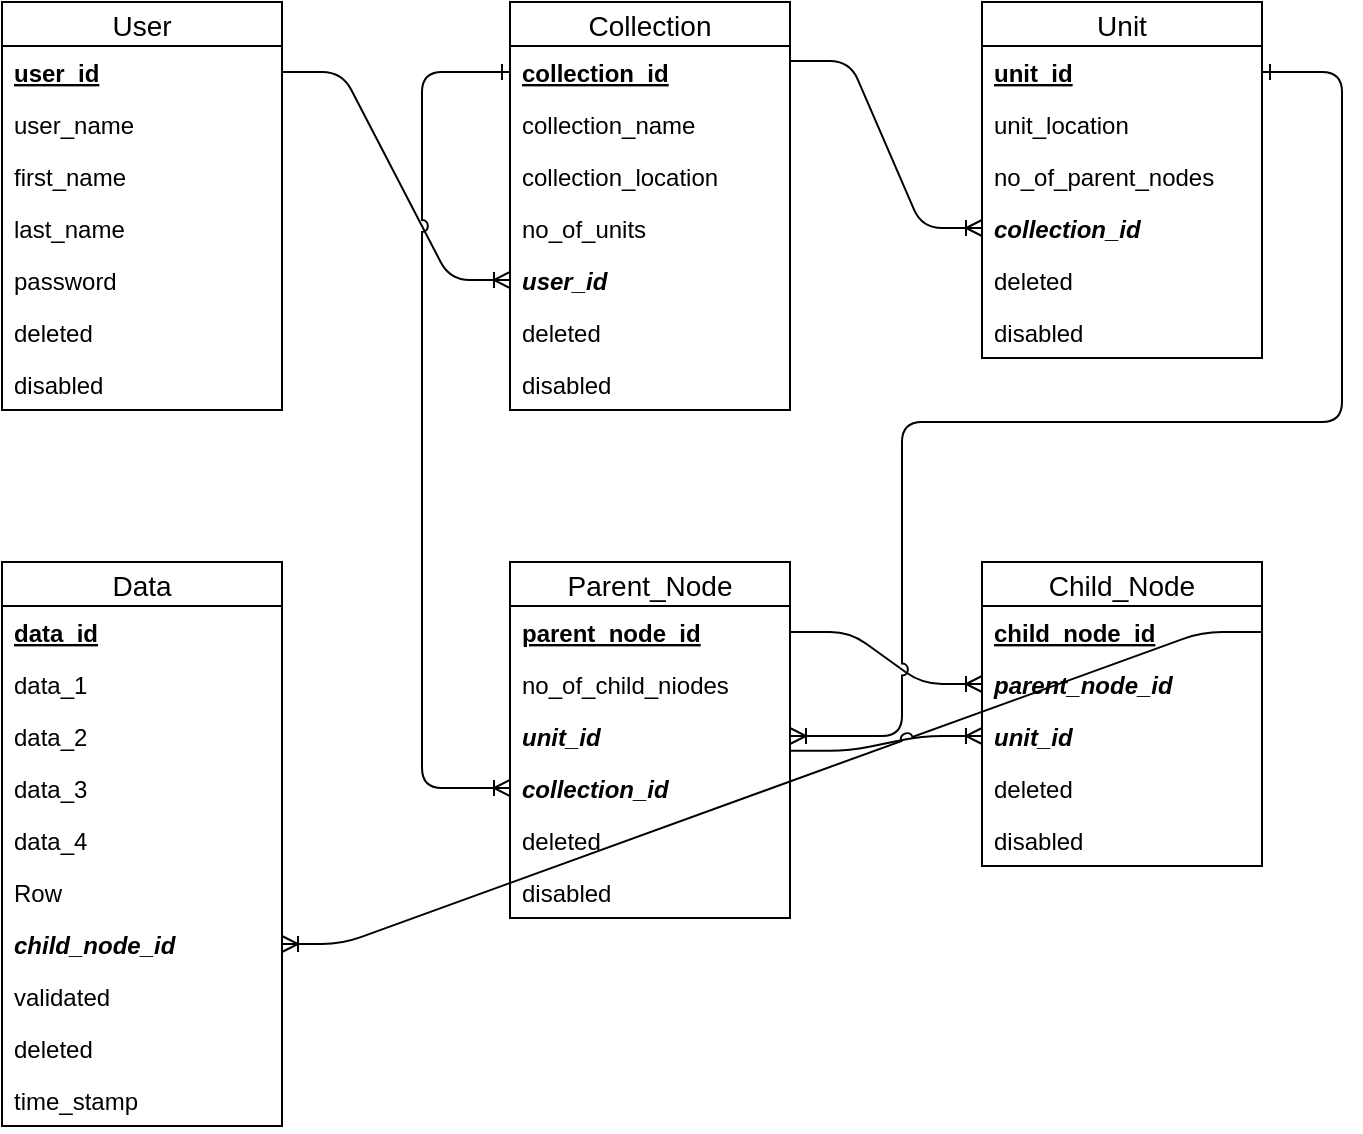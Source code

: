 <mxfile version="12.7.9" type="github" pages="2">
  <diagram id="C5RBs43oDa-KdzZeNtuy" name="Page-1">
    <mxGraphModel dx="981" dy="556" grid="1" gridSize="10" guides="1" tooltips="1" connect="1" arrows="1" fold="1" page="1" pageScale="1" pageWidth="827" pageHeight="1169" math="0" shadow="0">
      <root>
        <mxCell id="WIyWlLk6GJQsqaUBKTNV-0" />
        <mxCell id="WIyWlLk6GJQsqaUBKTNV-1" parent="WIyWlLk6GJQsqaUBKTNV-0" />
        <mxCell id="UFUoseUBKLDmPo54Ow3u-89" value="User" style="swimlane;fontStyle=0;childLayout=stackLayout;horizontal=1;startSize=22;fillColor=none;horizontalStack=0;resizeParent=1;resizeParentMax=0;resizeLast=0;collapsible=1;marginBottom=0;swimlaneFillColor=#ffffff;align=center;fontSize=14;rounded=0;" parent="WIyWlLk6GJQsqaUBKTNV-1" vertex="1">
          <mxGeometry x="90" y="80" width="140" height="204" as="geometry" />
        </mxCell>
        <mxCell id="UFUoseUBKLDmPo54Ow3u-90" value="user_id" style="text;strokeColor=none;fillColor=none;spacingLeft=4;spacingRight=4;overflow=hidden;rotatable=0;points=[[0,0.5],[1,0.5]];portConstraint=eastwest;fontSize=12;fontStyle=5" parent="UFUoseUBKLDmPo54Ow3u-89" vertex="1">
          <mxGeometry y="22" width="140" height="26" as="geometry" />
        </mxCell>
        <mxCell id="UFUoseUBKLDmPo54Ow3u-92" value="user_name" style="text;strokeColor=none;fillColor=none;spacingLeft=4;spacingRight=4;overflow=hidden;rotatable=0;points=[[0,0.5],[1,0.5]];portConstraint=eastwest;fontSize=12;" parent="UFUoseUBKLDmPo54Ow3u-89" vertex="1">
          <mxGeometry y="48" width="140" height="26" as="geometry" />
        </mxCell>
        <mxCell id="UFUoseUBKLDmPo54Ow3u-93" value="first_name" style="text;strokeColor=none;fillColor=none;spacingLeft=4;spacingRight=4;overflow=hidden;rotatable=0;points=[[0,0.5],[1,0.5]];portConstraint=eastwest;fontSize=12;rounded=0;" parent="UFUoseUBKLDmPo54Ow3u-89" vertex="1">
          <mxGeometry y="74" width="140" height="26" as="geometry" />
        </mxCell>
        <mxCell id="UFUoseUBKLDmPo54Ow3u-91" value="last_name" style="text;strokeColor=none;fillColor=none;spacingLeft=4;spacingRight=4;overflow=hidden;rotatable=0;points=[[0,0.5],[1,0.5]];portConstraint=eastwest;fontSize=12;" parent="UFUoseUBKLDmPo54Ow3u-89" vertex="1">
          <mxGeometry y="100" width="140" height="26" as="geometry" />
        </mxCell>
        <mxCell id="UFUoseUBKLDmPo54Ow3u-94" value="password" style="text;strokeColor=none;fillColor=none;spacingLeft=4;spacingRight=4;overflow=hidden;rotatable=0;points=[[0,0.5],[1,0.5]];portConstraint=eastwest;fontSize=12;rounded=0;" parent="UFUoseUBKLDmPo54Ow3u-89" vertex="1">
          <mxGeometry y="126" width="140" height="26" as="geometry" />
        </mxCell>
        <mxCell id="UFUoseUBKLDmPo54Ow3u-125" value="deleted" style="text;strokeColor=none;fillColor=none;spacingLeft=4;spacingRight=4;overflow=hidden;rotatable=0;points=[[0,0.5],[1,0.5]];portConstraint=eastwest;fontSize=12;rounded=0;" parent="UFUoseUBKLDmPo54Ow3u-89" vertex="1">
          <mxGeometry y="152" width="140" height="26" as="geometry" />
        </mxCell>
        <mxCell id="UFUoseUBKLDmPo54Ow3u-143" value="disabled" style="text;strokeColor=none;fillColor=none;spacingLeft=4;spacingRight=4;overflow=hidden;rotatable=0;points=[[0,0.5],[1,0.5]];portConstraint=eastwest;fontSize=12;rounded=0;" parent="UFUoseUBKLDmPo54Ow3u-89" vertex="1">
          <mxGeometry y="178" width="140" height="26" as="geometry" />
        </mxCell>
        <mxCell id="UFUoseUBKLDmPo54Ow3u-95" value="Collection" style="swimlane;fontStyle=0;childLayout=stackLayout;horizontal=1;startSize=22;fillColor=none;horizontalStack=0;resizeParent=1;resizeParentMax=0;resizeLast=0;collapsible=1;marginBottom=0;swimlaneFillColor=#ffffff;align=center;fontSize=14;rounded=0;" parent="WIyWlLk6GJQsqaUBKTNV-1" vertex="1">
          <mxGeometry x="344" y="80" width="140" height="204" as="geometry" />
        </mxCell>
        <mxCell id="UFUoseUBKLDmPo54Ow3u-96" value="collection_id" style="text;strokeColor=none;fillColor=none;spacingLeft=4;spacingRight=4;overflow=hidden;rotatable=0;points=[[0,0.5],[1,0.5]];portConstraint=eastwest;fontSize=12;fontStyle=5" parent="UFUoseUBKLDmPo54Ow3u-95" vertex="1">
          <mxGeometry y="22" width="140" height="26" as="geometry" />
        </mxCell>
        <mxCell id="UFUoseUBKLDmPo54Ow3u-97" value="collection_name" style="text;strokeColor=none;fillColor=none;spacingLeft=4;spacingRight=4;overflow=hidden;rotatable=0;points=[[0,0.5],[1,0.5]];portConstraint=eastwest;fontSize=12;" parent="UFUoseUBKLDmPo54Ow3u-95" vertex="1">
          <mxGeometry y="48" width="140" height="26" as="geometry" />
        </mxCell>
        <mxCell id="UFUoseUBKLDmPo54Ow3u-99" value="collection_location" style="text;strokeColor=none;fillColor=none;spacingLeft=4;spacingRight=4;overflow=hidden;rotatable=0;points=[[0,0.5],[1,0.5]];portConstraint=eastwest;fontSize=12;rounded=0;" parent="UFUoseUBKLDmPo54Ow3u-95" vertex="1">
          <mxGeometry y="74" width="140" height="26" as="geometry" />
        </mxCell>
        <mxCell id="UFUoseUBKLDmPo54Ow3u-98" value="no_of_units" style="text;strokeColor=none;fillColor=none;spacingLeft=4;spacingRight=4;overflow=hidden;rotatable=0;points=[[0,0.5],[1,0.5]];portConstraint=eastwest;fontSize=12;" parent="UFUoseUBKLDmPo54Ow3u-95" vertex="1">
          <mxGeometry y="100" width="140" height="26" as="geometry" />
        </mxCell>
        <mxCell id="Tzi22KcZMpls_wVXdU3p-0" value="user_id" style="text;strokeColor=none;fillColor=none;spacingLeft=4;spacingRight=4;overflow=hidden;rotatable=0;points=[[0,0.5],[1,0.5]];portConstraint=eastwest;fontSize=12;rounded=0;fontStyle=3" vertex="1" parent="UFUoseUBKLDmPo54Ow3u-95">
          <mxGeometry y="126" width="140" height="26" as="geometry" />
        </mxCell>
        <mxCell id="UFUoseUBKLDmPo54Ow3u-138" value="deleted" style="text;strokeColor=none;fillColor=none;spacingLeft=4;spacingRight=4;overflow=hidden;rotatable=0;points=[[0,0.5],[1,0.5]];portConstraint=eastwest;fontSize=12;rounded=0;" parent="UFUoseUBKLDmPo54Ow3u-95" vertex="1">
          <mxGeometry y="152" width="140" height="26" as="geometry" />
        </mxCell>
        <mxCell id="UFUoseUBKLDmPo54Ow3u-148" value="disabled" style="text;strokeColor=none;fillColor=none;spacingLeft=4;spacingRight=4;overflow=hidden;rotatable=0;points=[[0,0.5],[1,0.5]];portConstraint=eastwest;fontSize=12;rounded=0;" parent="UFUoseUBKLDmPo54Ow3u-95" vertex="1">
          <mxGeometry y="178" width="140" height="26" as="geometry" />
        </mxCell>
        <mxCell id="UFUoseUBKLDmPo54Ow3u-100" value="Unit" style="swimlane;fontStyle=0;childLayout=stackLayout;horizontal=1;startSize=22;fillColor=none;horizontalStack=0;resizeParent=1;resizeParentMax=0;resizeLast=0;collapsible=1;marginBottom=0;swimlaneFillColor=#ffffff;align=center;fontSize=14;rounded=0;" parent="WIyWlLk6GJQsqaUBKTNV-1" vertex="1">
          <mxGeometry x="580" y="80" width="140" height="178" as="geometry" />
        </mxCell>
        <mxCell id="UFUoseUBKLDmPo54Ow3u-101" value="unit_id" style="text;strokeColor=none;fillColor=none;spacingLeft=4;spacingRight=4;overflow=hidden;rotatable=0;points=[[0,0.5],[1,0.5]];portConstraint=eastwest;fontSize=12;fontStyle=5" parent="UFUoseUBKLDmPo54Ow3u-100" vertex="1">
          <mxGeometry y="22" width="140" height="26" as="geometry" />
        </mxCell>
        <mxCell id="UFUoseUBKLDmPo54Ow3u-104" value="unit_location" style="text;strokeColor=none;fillColor=none;spacingLeft=4;spacingRight=4;overflow=hidden;rotatable=0;points=[[0,0.5],[1,0.5]];portConstraint=eastwest;fontSize=12;rounded=0;" parent="UFUoseUBKLDmPo54Ow3u-100" vertex="1">
          <mxGeometry y="48" width="140" height="26" as="geometry" />
        </mxCell>
        <mxCell id="UFUoseUBKLDmPo54Ow3u-102" value="no_of_parent_nodes" style="text;strokeColor=none;fillColor=none;spacingLeft=4;spacingRight=4;overflow=hidden;rotatable=0;points=[[0,0.5],[1,0.5]];portConstraint=eastwest;fontSize=12;" parent="UFUoseUBKLDmPo54Ow3u-100" vertex="1">
          <mxGeometry y="74" width="140" height="26" as="geometry" />
        </mxCell>
        <mxCell id="UFUoseUBKLDmPo54Ow3u-103" value="collection_id" style="text;strokeColor=none;fillColor=none;spacingLeft=4;spacingRight=4;overflow=hidden;rotatable=0;points=[[0,0.5],[1,0.5]];portConstraint=eastwest;fontSize=12;fontStyle=3" parent="UFUoseUBKLDmPo54Ow3u-100" vertex="1">
          <mxGeometry y="100" width="140" height="26" as="geometry" />
        </mxCell>
        <mxCell id="UFUoseUBKLDmPo54Ow3u-139" value="deleted" style="text;strokeColor=none;fillColor=none;spacingLeft=4;spacingRight=4;overflow=hidden;rotatable=0;points=[[0,0.5],[1,0.5]];portConstraint=eastwest;fontSize=12;rounded=0;" parent="UFUoseUBKLDmPo54Ow3u-100" vertex="1">
          <mxGeometry y="126" width="140" height="26" as="geometry" />
        </mxCell>
        <mxCell id="UFUoseUBKLDmPo54Ow3u-147" value="disabled" style="text;strokeColor=none;fillColor=none;spacingLeft=4;spacingRight=4;overflow=hidden;rotatable=0;points=[[0,0.5],[1,0.5]];portConstraint=eastwest;fontSize=12;rounded=0;" parent="UFUoseUBKLDmPo54Ow3u-100" vertex="1">
          <mxGeometry y="152" width="140" height="26" as="geometry" />
        </mxCell>
        <mxCell id="UFUoseUBKLDmPo54Ow3u-105" value="Parent_Node" style="swimlane;fontStyle=0;childLayout=stackLayout;horizontal=1;startSize=22;fillColor=none;horizontalStack=0;resizeParent=1;resizeParentMax=0;resizeLast=0;collapsible=1;marginBottom=0;swimlaneFillColor=#ffffff;align=center;fontSize=14;rounded=0;" parent="WIyWlLk6GJQsqaUBKTNV-1" vertex="1">
          <mxGeometry x="344" y="360" width="140" height="178" as="geometry" />
        </mxCell>
        <mxCell id="UFUoseUBKLDmPo54Ow3u-106" value="parent_node_id" style="text;strokeColor=none;fillColor=none;spacingLeft=4;spacingRight=4;overflow=hidden;rotatable=0;points=[[0,0.5],[1,0.5]];portConstraint=eastwest;fontSize=12;fontStyle=5" parent="UFUoseUBKLDmPo54Ow3u-105" vertex="1">
          <mxGeometry y="22" width="140" height="26" as="geometry" />
        </mxCell>
        <mxCell id="UFUoseUBKLDmPo54Ow3u-109" value="no_of_child_niodes" style="text;strokeColor=none;fillColor=none;spacingLeft=4;spacingRight=4;overflow=hidden;rotatable=0;points=[[0,0.5],[1,0.5]];portConstraint=eastwest;fontSize=12;rounded=0;" parent="UFUoseUBKLDmPo54Ow3u-105" vertex="1">
          <mxGeometry y="48" width="140" height="26" as="geometry" />
        </mxCell>
        <mxCell id="UFUoseUBKLDmPo54Ow3u-107" value="unit_id" style="text;strokeColor=none;fillColor=none;spacingLeft=4;spacingRight=4;overflow=hidden;rotatable=0;points=[[0,0.5],[1,0.5]];portConstraint=eastwest;fontSize=12;fontStyle=3" parent="UFUoseUBKLDmPo54Ow3u-105" vertex="1">
          <mxGeometry y="74" width="140" height="26" as="geometry" />
        </mxCell>
        <mxCell id="UFUoseUBKLDmPo54Ow3u-108" value="collection_id" style="text;strokeColor=none;fillColor=none;spacingLeft=4;spacingRight=4;overflow=hidden;rotatable=0;points=[[0,0.5],[1,0.5]];portConstraint=eastwest;fontSize=12;fontStyle=3" parent="UFUoseUBKLDmPo54Ow3u-105" vertex="1">
          <mxGeometry y="100" width="140" height="26" as="geometry" />
        </mxCell>
        <mxCell id="UFUoseUBKLDmPo54Ow3u-141" value="deleted" style="text;strokeColor=none;fillColor=none;spacingLeft=4;spacingRight=4;overflow=hidden;rotatable=0;points=[[0,0.5],[1,0.5]];portConstraint=eastwest;fontSize=12;rounded=0;" parent="UFUoseUBKLDmPo54Ow3u-105" vertex="1">
          <mxGeometry y="126" width="140" height="26" as="geometry" />
        </mxCell>
        <mxCell id="UFUoseUBKLDmPo54Ow3u-146" value="disabled" style="text;strokeColor=none;fillColor=none;spacingLeft=4;spacingRight=4;overflow=hidden;rotatable=0;points=[[0,0.5],[1,0.5]];portConstraint=eastwest;fontSize=12;rounded=0;" parent="UFUoseUBKLDmPo54Ow3u-105" vertex="1">
          <mxGeometry y="152" width="140" height="26" as="geometry" />
        </mxCell>
        <mxCell id="UFUoseUBKLDmPo54Ow3u-110" value="Child_Node" style="swimlane;fontStyle=0;childLayout=stackLayout;horizontal=1;startSize=22;fillColor=none;horizontalStack=0;resizeParent=1;resizeParentMax=0;resizeLast=0;collapsible=1;marginBottom=0;swimlaneFillColor=#ffffff;align=center;fontSize=14;rounded=0;" parent="WIyWlLk6GJQsqaUBKTNV-1" vertex="1">
          <mxGeometry x="580" y="360" width="140" height="152" as="geometry" />
        </mxCell>
        <mxCell id="UFUoseUBKLDmPo54Ow3u-111" value="child_node_id" style="text;strokeColor=none;fillColor=none;spacingLeft=4;spacingRight=4;overflow=hidden;rotatable=0;points=[[0,0.5],[1,0.5]];portConstraint=eastwest;fontSize=12;fontStyle=5" parent="UFUoseUBKLDmPo54Ow3u-110" vertex="1">
          <mxGeometry y="22" width="140" height="26" as="geometry" />
        </mxCell>
        <mxCell id="UFUoseUBKLDmPo54Ow3u-114" value="parent_node_id" style="text;strokeColor=none;fillColor=none;spacingLeft=4;spacingRight=4;overflow=hidden;rotatable=0;points=[[0,0.5],[1,0.5]];portConstraint=eastwest;fontSize=12;rounded=0;fontStyle=3" parent="UFUoseUBKLDmPo54Ow3u-110" vertex="1">
          <mxGeometry y="48" width="140" height="26" as="geometry" />
        </mxCell>
        <mxCell id="UFUoseUBKLDmPo54Ow3u-112" value="unit_id" style="text;strokeColor=none;fillColor=none;spacingLeft=4;spacingRight=4;overflow=hidden;rotatable=0;points=[[0,0.5],[1,0.5]];portConstraint=eastwest;fontSize=12;fontStyle=3" parent="UFUoseUBKLDmPo54Ow3u-110" vertex="1">
          <mxGeometry y="74" width="140" height="26" as="geometry" />
        </mxCell>
        <mxCell id="UFUoseUBKLDmPo54Ow3u-140" value="deleted" style="text;strokeColor=none;fillColor=none;spacingLeft=4;spacingRight=4;overflow=hidden;rotatable=0;points=[[0,0.5],[1,0.5]];portConstraint=eastwest;fontSize=12;rounded=0;" parent="UFUoseUBKLDmPo54Ow3u-110" vertex="1">
          <mxGeometry y="100" width="140" height="26" as="geometry" />
        </mxCell>
        <mxCell id="UFUoseUBKLDmPo54Ow3u-145" value="disabled" style="text;strokeColor=none;fillColor=none;spacingLeft=4;spacingRight=4;overflow=hidden;rotatable=0;points=[[0,0.5],[1,0.5]];portConstraint=eastwest;fontSize=12;rounded=0;" parent="UFUoseUBKLDmPo54Ow3u-110" vertex="1">
          <mxGeometry y="126" width="140" height="26" as="geometry" />
        </mxCell>
        <mxCell id="UFUoseUBKLDmPo54Ow3u-115" value="Data" style="swimlane;fontStyle=0;childLayout=stackLayout;horizontal=1;startSize=22;fillColor=none;horizontalStack=0;resizeParent=1;resizeParentMax=0;resizeLast=0;collapsible=1;marginBottom=0;swimlaneFillColor=#ffffff;align=center;fontSize=14;rounded=0;" parent="WIyWlLk6GJQsqaUBKTNV-1" vertex="1">
          <mxGeometry x="90" y="360" width="140" height="282" as="geometry" />
        </mxCell>
        <mxCell id="UFUoseUBKLDmPo54Ow3u-119" value="data_id" style="text;strokeColor=none;fillColor=none;spacingLeft=4;spacingRight=4;overflow=hidden;rotatable=0;points=[[0,0.5],[1,0.5]];portConstraint=eastwest;fontSize=12;rounded=0;fontStyle=5" parent="UFUoseUBKLDmPo54Ow3u-115" vertex="1">
          <mxGeometry y="22" width="140" height="26" as="geometry" />
        </mxCell>
        <mxCell id="UFUoseUBKLDmPo54Ow3u-116" value="data_1" style="text;strokeColor=none;fillColor=none;spacingLeft=4;spacingRight=4;overflow=hidden;rotatable=0;points=[[0,0.5],[1,0.5]];portConstraint=eastwest;fontSize=12;" parent="UFUoseUBKLDmPo54Ow3u-115" vertex="1">
          <mxGeometry y="48" width="140" height="26" as="geometry" />
        </mxCell>
        <mxCell id="UFUoseUBKLDmPo54Ow3u-120" value="data_2" style="text;strokeColor=none;fillColor=none;spacingLeft=4;spacingRight=4;overflow=hidden;rotatable=0;points=[[0,0.5],[1,0.5]];portConstraint=eastwest;fontSize=12;rounded=0;" parent="UFUoseUBKLDmPo54Ow3u-115" vertex="1">
          <mxGeometry y="74" width="140" height="26" as="geometry" />
        </mxCell>
        <mxCell id="UFUoseUBKLDmPo54Ow3u-117" value="data_3" style="text;strokeColor=none;fillColor=none;spacingLeft=4;spacingRight=4;overflow=hidden;rotatable=0;points=[[0,0.5],[1,0.5]];portConstraint=eastwest;fontSize=12;" parent="UFUoseUBKLDmPo54Ow3u-115" vertex="1">
          <mxGeometry y="100" width="140" height="26" as="geometry" />
        </mxCell>
        <mxCell id="UFUoseUBKLDmPo54Ow3u-118" value="data_4" style="text;strokeColor=none;fillColor=none;spacingLeft=4;spacingRight=4;overflow=hidden;rotatable=0;points=[[0,0.5],[1,0.5]];portConstraint=eastwest;fontSize=12;" parent="UFUoseUBKLDmPo54Ow3u-115" vertex="1">
          <mxGeometry y="126" width="140" height="26" as="geometry" />
        </mxCell>
        <mxCell id="UFUoseUBKLDmPo54Ow3u-122" value="Row" style="text;strokeColor=none;fillColor=none;spacingLeft=4;spacingRight=4;overflow=hidden;rotatable=0;points=[[0,0.5],[1,0.5]];portConstraint=eastwest;fontSize=12;rounded=0;" parent="UFUoseUBKLDmPo54Ow3u-115" vertex="1">
          <mxGeometry y="152" width="140" height="26" as="geometry" />
        </mxCell>
        <mxCell id="UFUoseUBKLDmPo54Ow3u-123" value="child_node_id" style="text;strokeColor=none;fillColor=none;spacingLeft=4;spacingRight=4;overflow=hidden;rotatable=0;points=[[0,0.5],[1,0.5]];portConstraint=eastwest;fontSize=12;rounded=0;fontStyle=3" parent="UFUoseUBKLDmPo54Ow3u-115" vertex="1">
          <mxGeometry y="178" width="140" height="26" as="geometry" />
        </mxCell>
        <mxCell id="UFUoseUBKLDmPo54Ow3u-124" value="validated" style="text;strokeColor=none;fillColor=none;spacingLeft=4;spacingRight=4;overflow=hidden;rotatable=0;points=[[0,0.5],[1,0.5]];portConstraint=eastwest;fontSize=12;rounded=0;" parent="UFUoseUBKLDmPo54Ow3u-115" vertex="1">
          <mxGeometry y="204" width="140" height="26" as="geometry" />
        </mxCell>
        <mxCell id="UFUoseUBKLDmPo54Ow3u-142" value="deleted" style="text;strokeColor=none;fillColor=none;spacingLeft=4;spacingRight=4;overflow=hidden;rotatable=0;points=[[0,0.5],[1,0.5]];portConstraint=eastwest;fontSize=12;rounded=0;" parent="UFUoseUBKLDmPo54Ow3u-115" vertex="1">
          <mxGeometry y="230" width="140" height="26" as="geometry" />
        </mxCell>
        <mxCell id="UFUoseUBKLDmPo54Ow3u-121" value="time_stamp" style="text;strokeColor=none;fillColor=none;spacingLeft=4;spacingRight=4;overflow=hidden;rotatable=0;points=[[0,0.5],[1,0.5]];portConstraint=eastwest;fontSize=12;rounded=0;" parent="UFUoseUBKLDmPo54Ow3u-115" vertex="1">
          <mxGeometry y="256" width="140" height="26" as="geometry" />
        </mxCell>
        <mxCell id="Tzi22KcZMpls_wVXdU3p-1" value="" style="edgeStyle=entityRelationEdgeStyle;fontSize=12;html=1;endArrow=ERoneToMany;exitX=1;exitY=0.5;exitDx=0;exitDy=0;entryX=0;entryY=0.5;entryDx=0;entryDy=0;" edge="1" parent="WIyWlLk6GJQsqaUBKTNV-1" source="UFUoseUBKLDmPo54Ow3u-90" target="Tzi22KcZMpls_wVXdU3p-0">
          <mxGeometry width="100" height="100" relative="1" as="geometry">
            <mxPoint x="230" y="290" as="sourcePoint" />
            <mxPoint x="330" y="190" as="targetPoint" />
          </mxGeometry>
        </mxCell>
        <mxCell id="Tzi22KcZMpls_wVXdU3p-10" value="" style="edgeStyle=entityRelationEdgeStyle;fontSize=12;html=1;endArrow=ERoneToMany;shadow=0;strokeColor=#000000;exitX=1;exitY=0.5;exitDx=0;exitDy=0;jumpStyle=arc;" edge="1" parent="WIyWlLk6GJQsqaUBKTNV-1" source="UFUoseUBKLDmPo54Ow3u-106" target="UFUoseUBKLDmPo54Ow3u-114">
          <mxGeometry width="100" height="100" relative="1" as="geometry">
            <mxPoint x="490" y="790" as="sourcePoint" />
            <mxPoint x="590" y="690" as="targetPoint" />
          </mxGeometry>
        </mxCell>
        <mxCell id="Tzi22KcZMpls_wVXdU3p-12" value="" style="edgeStyle=entityRelationEdgeStyle;fontSize=12;html=1;endArrow=ERoneToMany;shadow=0;strokeColor=#000000;entryX=0;entryY=0.5;entryDx=0;entryDy=0;exitX=0.999;exitY=0.782;exitDx=0;exitDy=0;exitPerimeter=0;" edge="1" parent="WIyWlLk6GJQsqaUBKTNV-1" source="UFUoseUBKLDmPo54Ow3u-107" target="UFUoseUBKLDmPo54Ow3u-112">
          <mxGeometry width="100" height="100" relative="1" as="geometry">
            <mxPoint x="487" y="447" as="sourcePoint" />
            <mxPoint x="610" y="730" as="targetPoint" />
          </mxGeometry>
        </mxCell>
        <mxCell id="Tzi22KcZMpls_wVXdU3p-13" value="" style="edgeStyle=entityRelationEdgeStyle;fontSize=12;html=1;endArrow=ERoneToMany;shadow=0;strokeColor=#000000;jumpStyle=arc;exitX=1;exitY=0.5;exitDx=0;exitDy=0;" edge="1" parent="WIyWlLk6GJQsqaUBKTNV-1" source="UFUoseUBKLDmPo54Ow3u-111" target="UFUoseUBKLDmPo54Ow3u-123">
          <mxGeometry width="100" height="100" relative="1" as="geometry">
            <mxPoint x="420" y="660" as="sourcePoint" />
            <mxPoint x="300" y="740" as="targetPoint" />
          </mxGeometry>
        </mxCell>
        <mxCell id="Tzi22KcZMpls_wVXdU3p-7" value="" style="edgeStyle=entityRelationEdgeStyle;fontSize=12;html=1;endArrow=ERoneToMany;exitX=0.999;exitY=0.289;exitDx=0;exitDy=0;entryX=0;entryY=0.5;entryDx=0;entryDy=0;jumpStyle=arc;exitPerimeter=0;" edge="1" parent="WIyWlLk6GJQsqaUBKTNV-1" source="UFUoseUBKLDmPo54Ow3u-96" target="UFUoseUBKLDmPo54Ow3u-103">
          <mxGeometry width="100" height="100" relative="1" as="geometry">
            <mxPoint x="480" y="115" as="sourcePoint" />
            <mxPoint x="594" y="219.0" as="targetPoint" />
          </mxGeometry>
        </mxCell>
        <mxCell id="Tzi22KcZMpls_wVXdU3p-17" style="edgeStyle=orthogonalEdgeStyle;rounded=1;comic=0;jumpStyle=arc;orthogonalLoop=1;jettySize=auto;html=1;entryX=0;entryY=0.5;entryDx=0;entryDy=0;shadow=0;startArrow=ERone;startFill=0;endSize=6;targetPerimeterSpacing=0;strokeColor=#000000;endArrow=ERoneToMany;endFill=0;" edge="1" parent="WIyWlLk6GJQsqaUBKTNV-1" source="UFUoseUBKLDmPo54Ow3u-96" target="UFUoseUBKLDmPo54Ow3u-108">
          <mxGeometry relative="1" as="geometry">
            <Array as="points">
              <mxPoint x="300" y="115" />
              <mxPoint x="300" y="473" />
            </Array>
          </mxGeometry>
        </mxCell>
        <mxCell id="Tzi22KcZMpls_wVXdU3p-18" style="edgeStyle=orthogonalEdgeStyle;rounded=1;comic=0;jumpStyle=arc;orthogonalLoop=1;jettySize=auto;html=1;entryX=1;entryY=0.5;entryDx=0;entryDy=0;shadow=0;startArrow=ERone;startFill=0;endArrow=ERoneToMany;endFill=0;endSize=6;targetPerimeterSpacing=0;strokeColor=#000000;" edge="1" parent="WIyWlLk6GJQsqaUBKTNV-1" source="UFUoseUBKLDmPo54Ow3u-101" target="UFUoseUBKLDmPo54Ow3u-107">
          <mxGeometry relative="1" as="geometry">
            <Array as="points">
              <mxPoint x="760" y="115" />
              <mxPoint x="760" y="290" />
              <mxPoint x="540" y="290" />
              <mxPoint x="540" y="447" />
            </Array>
          </mxGeometry>
        </mxCell>
      </root>
    </mxGraphModel>
  </diagram>
  <diagram id="WlNl4hGXMkXKMDJKBDwh" name="Page-2">
    <mxGraphModel dx="1422" dy="806" grid="1" gridSize="10" guides="1" tooltips="1" connect="1" arrows="1" fold="1" page="1" pageScale="1" pageWidth="850" pageHeight="1100" math="0" shadow="0">
      <root>
        <mxCell id="j6HQgNhaYvQ_zWP8xZcz-0" />
        <mxCell id="j6HQgNhaYvQ_zWP8xZcz-1" parent="j6HQgNhaYvQ_zWP8xZcz-0" />
      </root>
    </mxGraphModel>
  </diagram>
</mxfile>
